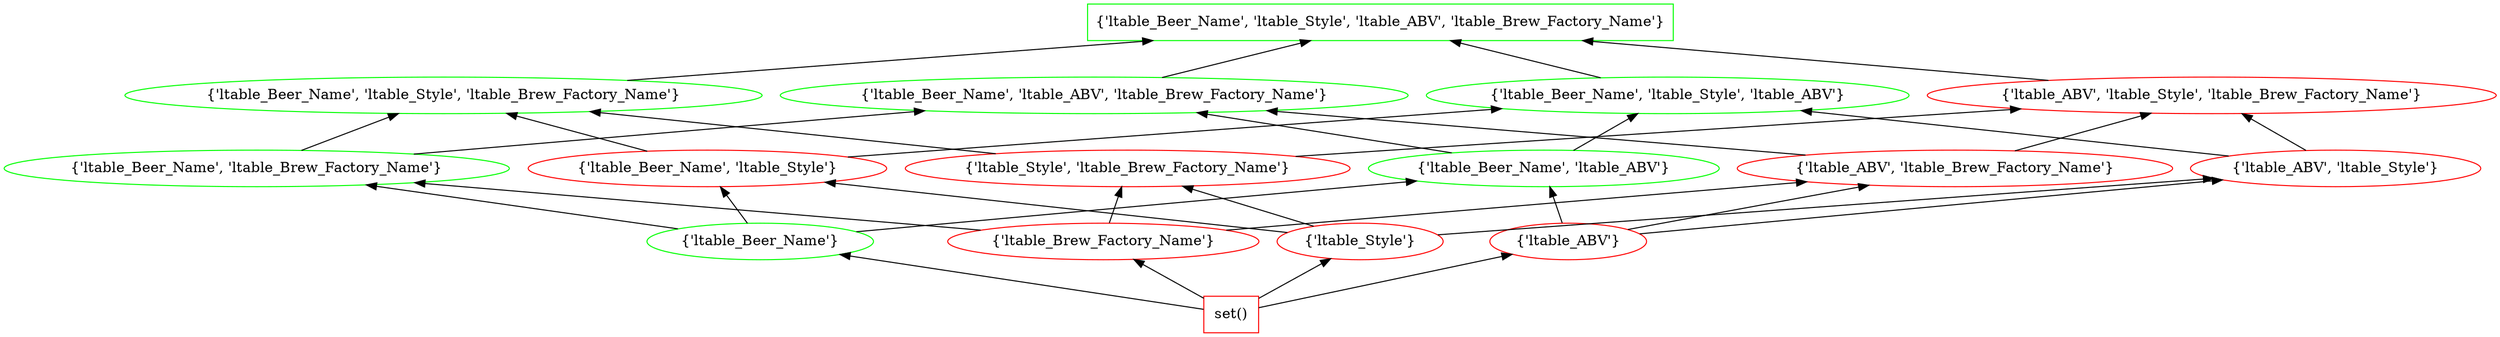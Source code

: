 digraph G {
splines="line"
rankdir=BT
"{'ltable_Beer_Name', 'ltable_Style', 'ltable_ABV', 'ltable_Brew_Factory_Name'}" [shape=box];
"set()" [shape=box];
"set()" [color=red];
"set()" -> "{'ltable_Beer_Name'}";
"set()" -> "{'ltable_Brew_Factory_Name'}";
"set()" -> "{'ltable_Style'}";
"set()" -> "{'ltable_ABV'}";
"{'ltable_Beer_Name'}" [color=green];
"{'ltable_Beer_Name'}" -> "{'ltable_Beer_Name', 'ltable_Brew_Factory_Name'}";
"{'ltable_Beer_Name'}" -> "{'ltable_Beer_Name', 'ltable_Style'}";
"{'ltable_Beer_Name'}" -> "{'ltable_Beer_Name', 'ltable_ABV'}";
"{'ltable_Brew_Factory_Name'}" [color=red];
"{'ltable_Brew_Factory_Name'}" -> "{'ltable_Beer_Name', 'ltable_Brew_Factory_Name'}";
"{'ltable_Brew_Factory_Name'}" -> "{'ltable_Style', 'ltable_Brew_Factory_Name'}";
"{'ltable_Brew_Factory_Name'}" -> "{'ltable_ABV', 'ltable_Brew_Factory_Name'}";
"{'ltable_Style'}" [color=red];
"{'ltable_Style'}" -> "{'ltable_Beer_Name', 'ltable_Style'}";
"{'ltable_Style'}" -> "{'ltable_Style', 'ltable_Brew_Factory_Name'}";
"{'ltable_Style'}" -> "{'ltable_ABV', 'ltable_Style'}";
"{'ltable_ABV'}" [color=red];
"{'ltable_ABV'}" -> "{'ltable_Beer_Name', 'ltable_ABV'}";
"{'ltable_ABV'}" -> "{'ltable_ABV', 'ltable_Brew_Factory_Name'}";
"{'ltable_ABV'}" -> "{'ltable_ABV', 'ltable_Style'}";
"{'ltable_Beer_Name', 'ltable_Brew_Factory_Name'}" [color=green];
"{'ltable_Beer_Name', 'ltable_Brew_Factory_Name'}" -> "{'ltable_Beer_Name', 'ltable_Style', 'ltable_Brew_Factory_Name'}";
"{'ltable_Beer_Name', 'ltable_Brew_Factory_Name'}" -> "{'ltable_Beer_Name', 'ltable_ABV', 'ltable_Brew_Factory_Name'}";
"{'ltable_Beer_Name', 'ltable_Style'}" [color=red];
"{'ltable_Beer_Name', 'ltable_Style'}" -> "{'ltable_Beer_Name', 'ltable_Style', 'ltable_Brew_Factory_Name'}";
"{'ltable_Beer_Name', 'ltable_Style'}" -> "{'ltable_Beer_Name', 'ltable_Style', 'ltable_ABV'}";
"{'ltable_Beer_Name', 'ltable_ABV'}" [color=green];
"{'ltable_Beer_Name', 'ltable_ABV'}" -> "{'ltable_Beer_Name', 'ltable_ABV', 'ltable_Brew_Factory_Name'}";
"{'ltable_Beer_Name', 'ltable_ABV'}" -> "{'ltable_Beer_Name', 'ltable_Style', 'ltable_ABV'}";
"{'ltable_Style', 'ltable_Brew_Factory_Name'}" [color=red];
"{'ltable_Style', 'ltable_Brew_Factory_Name'}" -> "{'ltable_Beer_Name', 'ltable_Style', 'ltable_Brew_Factory_Name'}";
"{'ltable_Style', 'ltable_Brew_Factory_Name'}" -> "{'ltable_ABV', 'ltable_Style', 'ltable_Brew_Factory_Name'}";
"{'ltable_ABV', 'ltable_Brew_Factory_Name'}" [color=red];
"{'ltable_ABV', 'ltable_Brew_Factory_Name'}" -> "{'ltable_Beer_Name', 'ltable_ABV', 'ltable_Brew_Factory_Name'}";
"{'ltable_ABV', 'ltable_Brew_Factory_Name'}" -> "{'ltable_ABV', 'ltable_Style', 'ltable_Brew_Factory_Name'}";
"{'ltable_ABV', 'ltable_Style'}" [color=red];
"{'ltable_ABV', 'ltable_Style'}" -> "{'ltable_Beer_Name', 'ltable_Style', 'ltable_ABV'}";
"{'ltable_ABV', 'ltable_Style'}" -> "{'ltable_ABV', 'ltable_Style', 'ltable_Brew_Factory_Name'}";
"{'ltable_Beer_Name', 'ltable_Style', 'ltable_Brew_Factory_Name'}" [color=green];
"{'ltable_Beer_Name', 'ltable_Style', 'ltable_Brew_Factory_Name'}" -> "{'ltable_Beer_Name', 'ltable_Style', 'ltable_ABV', 'ltable_Brew_Factory_Name'}";
"{'ltable_Beer_Name', 'ltable_ABV', 'ltable_Brew_Factory_Name'}" [color=green];
"{'ltable_Beer_Name', 'ltable_ABV', 'ltable_Brew_Factory_Name'}" -> "{'ltable_Beer_Name', 'ltable_Style', 'ltable_ABV', 'ltable_Brew_Factory_Name'}";
"{'ltable_Beer_Name', 'ltable_Style', 'ltable_ABV'}" [color=green];
"{'ltable_Beer_Name', 'ltable_Style', 'ltable_ABV'}" -> "{'ltable_Beer_Name', 'ltable_Style', 'ltable_ABV', 'ltable_Brew_Factory_Name'}";
"{'ltable_ABV', 'ltable_Style', 'ltable_Brew_Factory_Name'}" [color=red];
"{'ltable_ABV', 'ltable_Style', 'ltable_Brew_Factory_Name'}" -> "{'ltable_Beer_Name', 'ltable_Style', 'ltable_ABV', 'ltable_Brew_Factory_Name'}";
"{'ltable_Beer_Name', 'ltable_Style', 'ltable_ABV', 'ltable_Brew_Factory_Name'}" [color=green];
}